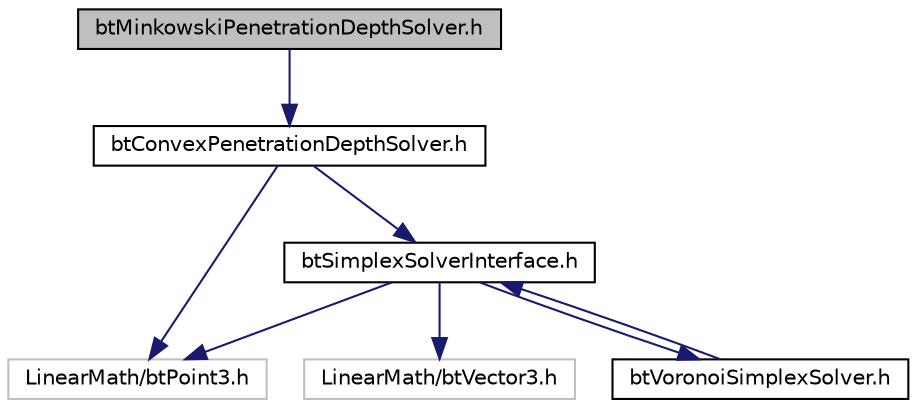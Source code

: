 digraph G
{
  edge [fontname="Helvetica",fontsize="10",labelfontname="Helvetica",labelfontsize="10"];
  node [fontname="Helvetica",fontsize="10",shape=record];
  Node1 [label="btMinkowskiPenetrationDepthSolver.h",height=0.2,width=0.4,color="black", fillcolor="grey75", style="filled" fontcolor="black"];
  Node1 -> Node2 [color="midnightblue",fontsize="10",style="solid",fontname="Helvetica"];
  Node2 [label="btConvexPenetrationDepthSolver.h",height=0.2,width=0.4,color="black", fillcolor="white", style="filled",URL="$btConvexPenetrationDepthSolver_8h.html"];
  Node2 -> Node3 [color="midnightblue",fontsize="10",style="solid",fontname="Helvetica"];
  Node3 [label="btSimplexSolverInterface.h",height=0.2,width=0.4,color="black", fillcolor="white", style="filled",URL="$btSimplexSolverInterface_8h.html"];
  Node3 -> Node4 [color="midnightblue",fontsize="10",style="solid",fontname="Helvetica"];
  Node4 [label="LinearMath/btVector3.h",height=0.2,width=0.4,color="grey75", fillcolor="white", style="filled"];
  Node3 -> Node5 [color="midnightblue",fontsize="10",style="solid",fontname="Helvetica"];
  Node5 [label="LinearMath/btPoint3.h",height=0.2,width=0.4,color="grey75", fillcolor="white", style="filled"];
  Node3 -> Node6 [color="midnightblue",fontsize="10",style="solid",fontname="Helvetica"];
  Node6 [label="btVoronoiSimplexSolver.h",height=0.2,width=0.4,color="black", fillcolor="white", style="filled",URL="$btVoronoiSimplexSolver_8h.html"];
  Node6 -> Node3 [color="midnightblue",fontsize="10",style="solid",fontname="Helvetica"];
  Node2 -> Node5 [color="midnightblue",fontsize="10",style="solid",fontname="Helvetica"];
}
